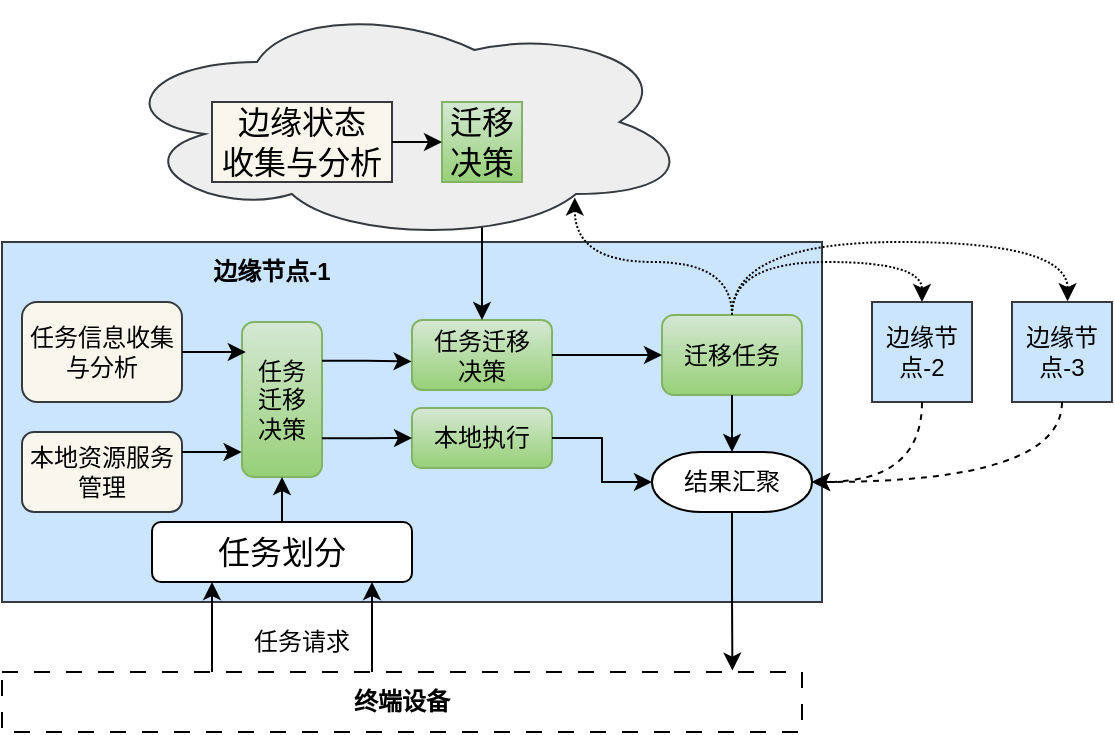 <mxfile version="22.1.12" type="github" pages="3">
  <diagram name="云边智能协同的计算迁移" id="5E1vlUVCbX9FXrK7n7TM">
    <mxGraphModel dx="1320" dy="755" grid="1" gridSize="10" guides="1" tooltips="1" connect="1" arrows="1" fold="1" page="1" pageScale="1" pageWidth="827" pageHeight="1169" math="0" shadow="0">
      <root>
        <mxCell id="0" />
        <mxCell id="1" parent="0" />
        <mxCell id="9AMX45v3y1Crpqe9LBBQ-32" value="" style="group;fillColor=#f9f7ed;strokeColor=#36393d;" vertex="1" connectable="0" parent="1">
          <mxGeometry x="175" y="370" width="410" height="180" as="geometry" />
        </mxCell>
        <mxCell id="9AMX45v3y1Crpqe9LBBQ-8" value="" style="rounded=0;whiteSpace=wrap;html=1;fillColor=#cce5ff;strokeColor=#36393d;container=0;" vertex="1" parent="9AMX45v3y1Crpqe9LBBQ-32">
          <mxGeometry width="410" height="180" as="geometry" />
        </mxCell>
        <mxCell id="9AMX45v3y1Crpqe9LBBQ-9" value="&lt;b&gt;边缘节点-1&lt;/b&gt;" style="text;html=1;strokeColor=none;fillColor=none;align=center;verticalAlign=middle;whiteSpace=wrap;rounded=0;container=0;" vertex="1" parent="9AMX45v3y1Crpqe9LBBQ-32">
          <mxGeometry x="90" width="90" height="30" as="geometry" />
        </mxCell>
        <mxCell id="9AMX45v3y1Crpqe9LBBQ-15" value="本地资源服务管理" style="rounded=1;whiteSpace=wrap;html=1;fillColor=#f9f7ed;strokeColor=#36393d;" vertex="1" parent="9AMX45v3y1Crpqe9LBBQ-32">
          <mxGeometry x="10" y="95" width="80" height="40" as="geometry" />
        </mxCell>
        <mxCell id="9AMX45v3y1Crpqe9LBBQ-16" value="任务信息收集与分析" style="rounded=1;whiteSpace=wrap;html=1;fillColor=#f9f7ed;strokeColor=#36393d;" vertex="1" parent="9AMX45v3y1Crpqe9LBBQ-32">
          <mxGeometry x="10" y="30" width="80" height="50" as="geometry" />
        </mxCell>
        <mxCell id="9AMX45v3y1Crpqe9LBBQ-17" value="任务&lt;br&gt;迁移&lt;br&gt;决策" style="rounded=1;whiteSpace=wrap;html=1;fillColor=#d5e8d4;gradientColor=#97d077;strokeColor=#82b366;" vertex="1" parent="9AMX45v3y1Crpqe9LBBQ-32">
          <mxGeometry x="120" y="40" width="40" height="77.5" as="geometry" />
        </mxCell>
        <mxCell id="9AMX45v3y1Crpqe9LBBQ-18" value="任务迁移&lt;br&gt;决策" style="rounded=1;whiteSpace=wrap;html=1;fillColor=#d5e8d4;gradientColor=#97d077;strokeColor=#82b366;" vertex="1" parent="9AMX45v3y1Crpqe9LBBQ-32">
          <mxGeometry x="205" y="39" width="70" height="35" as="geometry" />
        </mxCell>
        <mxCell id="9AMX45v3y1Crpqe9LBBQ-19" value="本地执行" style="rounded=1;whiteSpace=wrap;html=1;fillColor=#d5e8d4;gradientColor=#97d077;strokeColor=#82b366;" vertex="1" parent="9AMX45v3y1Crpqe9LBBQ-32">
          <mxGeometry x="205" y="83" width="70" height="30" as="geometry" />
        </mxCell>
        <mxCell id="9AMX45v3y1Crpqe9LBBQ-20" value="迁移任务" style="rounded=1;whiteSpace=wrap;html=1;fillColor=#d5e8d4;strokeColor=#82b366;gradientColor=#97d077;" vertex="1" parent="9AMX45v3y1Crpqe9LBBQ-32">
          <mxGeometry x="330" y="36.5" width="70" height="40" as="geometry" />
        </mxCell>
        <mxCell id="9AMX45v3y1Crpqe9LBBQ-21" value="结果汇聚" style="strokeWidth=1;html=1;shape=mxgraph.flowchart.terminator;whiteSpace=wrap;" vertex="1" parent="9AMX45v3y1Crpqe9LBBQ-32">
          <mxGeometry x="325" y="105" width="80" height="30" as="geometry" />
        </mxCell>
        <mxCell id="9AMX45v3y1Crpqe9LBBQ-49" style="edgeStyle=orthogonalEdgeStyle;rounded=0;orthogonalLoop=1;jettySize=auto;html=1;exitX=0.5;exitY=0;exitDx=0;exitDy=0;entryX=0.5;entryY=1;entryDx=0;entryDy=0;" edge="1" parent="9AMX45v3y1Crpqe9LBBQ-32" source="9AMX45v3y1Crpqe9LBBQ-22" target="9AMX45v3y1Crpqe9LBBQ-17">
          <mxGeometry relative="1" as="geometry" />
        </mxCell>
        <mxCell id="9AMX45v3y1Crpqe9LBBQ-22" value="&lt;font style=&quot;font-size: 16px;&quot;&gt;任务划分&lt;/font&gt;" style="rounded=1;whiteSpace=wrap;html=1;container=0;" vertex="1" parent="9AMX45v3y1Crpqe9LBBQ-32">
          <mxGeometry x="75" y="140" width="130" height="30" as="geometry" />
        </mxCell>
        <mxCell id="9AMX45v3y1Crpqe9LBBQ-28" style="edgeStyle=orthogonalEdgeStyle;rounded=0;orthogonalLoop=1;jettySize=auto;html=1;exitX=1;exitY=0.75;exitDx=0;exitDy=0;" edge="1" parent="9AMX45v3y1Crpqe9LBBQ-32" source="9AMX45v3y1Crpqe9LBBQ-17" target="9AMX45v3y1Crpqe9LBBQ-19">
          <mxGeometry relative="1" as="geometry" />
        </mxCell>
        <mxCell id="9AMX45v3y1Crpqe9LBBQ-24" style="edgeStyle=orthogonalEdgeStyle;rounded=0;orthogonalLoop=1;jettySize=auto;html=1;exitX=1;exitY=0.5;exitDx=0;exitDy=0;entryX=0.048;entryY=0.184;entryDx=0;entryDy=0;entryPerimeter=0;" edge="1" parent="9AMX45v3y1Crpqe9LBBQ-32" source="9AMX45v3y1Crpqe9LBBQ-16" target="9AMX45v3y1Crpqe9LBBQ-17">
          <mxGeometry relative="1" as="geometry" />
        </mxCell>
        <mxCell id="9AMX45v3y1Crpqe9LBBQ-29" style="edgeStyle=orthogonalEdgeStyle;rounded=0;orthogonalLoop=1;jettySize=auto;html=1;exitX=1;exitY=0.5;exitDx=0;exitDy=0;entryX=0;entryY=0.5;entryDx=0;entryDy=0;" edge="1" parent="9AMX45v3y1Crpqe9LBBQ-32" source="9AMX45v3y1Crpqe9LBBQ-18" target="9AMX45v3y1Crpqe9LBBQ-20">
          <mxGeometry relative="1" as="geometry" />
        </mxCell>
        <mxCell id="9AMX45v3y1Crpqe9LBBQ-25" style="edgeStyle=orthogonalEdgeStyle;rounded=0;orthogonalLoop=1;jettySize=auto;html=1;exitX=1;exitY=0.25;exitDx=0;exitDy=0;entryX=-0.006;entryY=0.827;entryDx=0;entryDy=0;entryPerimeter=0;" edge="1" parent="9AMX45v3y1Crpqe9LBBQ-32" source="9AMX45v3y1Crpqe9LBBQ-15" target="9AMX45v3y1Crpqe9LBBQ-17">
          <mxGeometry relative="1" as="geometry" />
        </mxCell>
        <mxCell id="9AMX45v3y1Crpqe9LBBQ-26" style="edgeStyle=orthogonalEdgeStyle;rounded=0;orthogonalLoop=1;jettySize=auto;html=1;exitX=1;exitY=0.25;exitDx=0;exitDy=0;entryX=-0.003;entryY=0.592;entryDx=0;entryDy=0;entryPerimeter=0;" edge="1" parent="9AMX45v3y1Crpqe9LBBQ-32" source="9AMX45v3y1Crpqe9LBBQ-17" target="9AMX45v3y1Crpqe9LBBQ-18">
          <mxGeometry relative="1" as="geometry" />
        </mxCell>
        <mxCell id="9AMX45v3y1Crpqe9LBBQ-30" style="edgeStyle=orthogonalEdgeStyle;rounded=0;orthogonalLoop=1;jettySize=auto;html=1;exitX=1;exitY=0.5;exitDx=0;exitDy=0;" edge="1" parent="9AMX45v3y1Crpqe9LBBQ-32" source="9AMX45v3y1Crpqe9LBBQ-19" target="9AMX45v3y1Crpqe9LBBQ-21">
          <mxGeometry relative="1" as="geometry" />
        </mxCell>
        <mxCell id="9AMX45v3y1Crpqe9LBBQ-31" style="edgeStyle=orthogonalEdgeStyle;rounded=0;orthogonalLoop=1;jettySize=auto;html=1;exitX=0.5;exitY=1;exitDx=0;exitDy=0;entryX=0.5;entryY=0;entryDx=0;entryDy=0;entryPerimeter=0;" edge="1" parent="9AMX45v3y1Crpqe9LBBQ-32" source="9AMX45v3y1Crpqe9LBBQ-20" target="9AMX45v3y1Crpqe9LBBQ-21">
          <mxGeometry relative="1" as="geometry" />
        </mxCell>
        <mxCell id="9AMX45v3y1Crpqe9LBBQ-47" value="" style="edgeStyle=orthogonalEdgeStyle;rounded=0;orthogonalLoop=1;jettySize=auto;html=1;" edge="1" parent="1" source="9AMX45v3y1Crpqe9LBBQ-3" target="9AMX45v3y1Crpqe9LBBQ-18">
          <mxGeometry relative="1" as="geometry" />
        </mxCell>
        <mxCell id="9AMX45v3y1Crpqe9LBBQ-4" value="&lt;b&gt;终端设备&lt;/b&gt;" style="rounded=0;whiteSpace=wrap;html=1;dashed=1;dashPattern=8 8;" vertex="1" parent="1">
          <mxGeometry x="175" y="585" width="400" height="30" as="geometry" />
        </mxCell>
        <mxCell id="9AMX45v3y1Crpqe9LBBQ-12" value="边缘节点-3" style="whiteSpace=wrap;html=1;aspect=fixed;fillColor=#cce5ff;strokeColor=#36393d;" vertex="1" parent="1">
          <mxGeometry x="680" y="400" width="50" height="50" as="geometry" />
        </mxCell>
        <mxCell id="9AMX45v3y1Crpqe9LBBQ-13" value="边缘节点-2" style="whiteSpace=wrap;html=1;aspect=fixed;fillColor=#cce5ff;strokeColor=#36393d;" vertex="1" parent="1">
          <mxGeometry x="610" y="400" width="50" height="50" as="geometry" />
        </mxCell>
        <mxCell id="9AMX45v3y1Crpqe9LBBQ-5" value="" style="endArrow=classic;html=1;rounded=0;" edge="1" parent="1">
          <mxGeometry width="50" height="50" relative="1" as="geometry">
            <mxPoint x="280" y="585" as="sourcePoint" />
            <mxPoint x="280" y="540" as="targetPoint" />
          </mxGeometry>
        </mxCell>
        <mxCell id="9AMX45v3y1Crpqe9LBBQ-6" value="" style="endArrow=classic;html=1;rounded=0;" edge="1" parent="1">
          <mxGeometry width="50" height="50" relative="1" as="geometry">
            <mxPoint x="360" y="585" as="sourcePoint" />
            <mxPoint x="360" y="540" as="targetPoint" />
          </mxGeometry>
        </mxCell>
        <mxCell id="9AMX45v3y1Crpqe9LBBQ-33" style="edgeStyle=orthogonalEdgeStyle;rounded=0;orthogonalLoop=1;jettySize=auto;html=1;exitX=0.5;exitY=1;exitDx=0;exitDy=0;exitPerimeter=0;entryX=0.913;entryY=-0.023;entryDx=0;entryDy=0;entryPerimeter=0;" edge="1" parent="1" source="9AMX45v3y1Crpqe9LBBQ-21" target="9AMX45v3y1Crpqe9LBBQ-4">
          <mxGeometry relative="1" as="geometry" />
        </mxCell>
        <mxCell id="9AMX45v3y1Crpqe9LBBQ-41" style="edgeStyle=orthogonalEdgeStyle;rounded=0;orthogonalLoop=1;jettySize=auto;html=1;exitX=0.5;exitY=0;exitDx=0;exitDy=0;entryX=0.5;entryY=0;entryDx=0;entryDy=0;curved=1;dashed=1;dashPattern=1 1;" edge="1" parent="1" source="9AMX45v3y1Crpqe9LBBQ-20" target="9AMX45v3y1Crpqe9LBBQ-13">
          <mxGeometry relative="1" as="geometry" />
        </mxCell>
        <mxCell id="9AMX45v3y1Crpqe9LBBQ-42" style="edgeStyle=orthogonalEdgeStyle;rounded=0;orthogonalLoop=1;jettySize=auto;html=1;exitX=0.5;exitY=0;exitDx=0;exitDy=0;entryX=0.556;entryY=-0.008;entryDx=0;entryDy=0;entryPerimeter=0;curved=1;dashed=1;dashPattern=1 1;" edge="1" parent="1" source="9AMX45v3y1Crpqe9LBBQ-20" target="9AMX45v3y1Crpqe9LBBQ-12">
          <mxGeometry relative="1" as="geometry">
            <Array as="points">
              <mxPoint x="540" y="370" />
              <mxPoint x="708" y="370" />
            </Array>
          </mxGeometry>
        </mxCell>
        <mxCell id="9AMX45v3y1Crpqe9LBBQ-43" style="edgeStyle=orthogonalEdgeStyle;rounded=0;orthogonalLoop=1;jettySize=auto;html=1;exitX=0.5;exitY=1;exitDx=0;exitDy=0;entryX=1;entryY=0.5;entryDx=0;entryDy=0;entryPerimeter=0;curved=1;dashed=1;" edge="1" parent="1" source="9AMX45v3y1Crpqe9LBBQ-13" target="9AMX45v3y1Crpqe9LBBQ-21">
          <mxGeometry relative="1" as="geometry" />
        </mxCell>
        <mxCell id="9AMX45v3y1Crpqe9LBBQ-44" style="edgeStyle=orthogonalEdgeStyle;rounded=0;orthogonalLoop=1;jettySize=auto;html=1;exitX=0.5;exitY=1;exitDx=0;exitDy=0;entryX=1;entryY=0.5;entryDx=0;entryDy=0;entryPerimeter=0;curved=1;dashed=1;" edge="1" parent="1" source="9AMX45v3y1Crpqe9LBBQ-12" target="9AMX45v3y1Crpqe9LBBQ-21">
          <mxGeometry relative="1" as="geometry" />
        </mxCell>
        <mxCell id="9AMX45v3y1Crpqe9LBBQ-45" style="edgeStyle=orthogonalEdgeStyle;rounded=0;orthogonalLoop=1;jettySize=auto;html=1;exitX=0.5;exitY=0;exitDx=0;exitDy=0;dashed=1;dashPattern=1 1;curved=1;entryX=0.798;entryY=0.815;entryDx=0;entryDy=0;entryPerimeter=0;" edge="1" parent="1" source="9AMX45v3y1Crpqe9LBBQ-20" target="9AMX45v3y1Crpqe9LBBQ-1">
          <mxGeometry relative="1" as="geometry">
            <mxPoint x="430" y="310" as="targetPoint" />
            <Array as="points">
              <mxPoint x="540" y="380" />
              <mxPoint x="461" y="380" />
            </Array>
          </mxGeometry>
        </mxCell>
        <mxCell id="9AMX45v3y1Crpqe9LBBQ-48" value="" style="group" vertex="1" connectable="0" parent="1">
          <mxGeometry x="230" y="250" width="290" height="120" as="geometry" />
        </mxCell>
        <mxCell id="9AMX45v3y1Crpqe9LBBQ-1" value="" style="ellipse;shape=cloud;whiteSpace=wrap;html=1;fillColor=#eeeeee;strokeColor=#36393d;" vertex="1" parent="9AMX45v3y1Crpqe9LBBQ-48">
          <mxGeometry width="290" height="120" as="geometry" />
        </mxCell>
        <mxCell id="9AMX45v3y1Crpqe9LBBQ-2" value="&lt;font style=&quot;font-size: 16px;&quot;&gt;边缘状态&lt;br&gt;收集与分析&lt;/font&gt;" style="rounded=0;whiteSpace=wrap;html=1;fillColor=#f9f7ed;strokeColor=#36393d;" vertex="1" parent="9AMX45v3y1Crpqe9LBBQ-48">
          <mxGeometry x="50" y="50" width="90" height="40" as="geometry" />
        </mxCell>
        <mxCell id="9AMX45v3y1Crpqe9LBBQ-3" value="&lt;span style=&quot;font-size: 16px;&quot;&gt;迁移决策&lt;/span&gt;" style="rounded=0;whiteSpace=wrap;html=1;fillColor=#d5e8d4;strokeColor=#82b366;gradientColor=#97d077;" vertex="1" parent="9AMX45v3y1Crpqe9LBBQ-48">
          <mxGeometry x="165" y="50" width="40" height="40" as="geometry" />
        </mxCell>
        <mxCell id="9AMX45v3y1Crpqe9LBBQ-46" style="edgeStyle=orthogonalEdgeStyle;rounded=0;orthogonalLoop=1;jettySize=auto;html=1;entryX=0;entryY=0.5;entryDx=0;entryDy=0;" edge="1" parent="9AMX45v3y1Crpqe9LBBQ-48" source="9AMX45v3y1Crpqe9LBBQ-2" target="9AMX45v3y1Crpqe9LBBQ-3">
          <mxGeometry relative="1" as="geometry" />
        </mxCell>
        <mxCell id="9AMX45v3y1Crpqe9LBBQ-50" value="任务请求" style="text;html=1;strokeColor=none;fillColor=none;align=center;verticalAlign=middle;whiteSpace=wrap;rounded=0;" vertex="1" parent="1">
          <mxGeometry x="295" y="555" width="60" height="30" as="geometry" />
        </mxCell>
      </root>
    </mxGraphModel>
  </diagram>
  <diagram id="RQfMsWkd1JwrRkZFG6u0" name="数据采集与处理架构实现">
    <mxGraphModel dx="1914" dy="1095" grid="1" gridSize="10" guides="1" tooltips="1" connect="1" arrows="1" fold="1" page="1" pageScale="1" pageWidth="827" pageHeight="1169" math="0" shadow="0">
      <root>
        <mxCell id="0" />
        <mxCell id="1" parent="0" />
        <mxCell id="ZUNH4qS0iBrWABuMHaUi-1" value="" style="rounded=0;whiteSpace=wrap;html=1;fillColor=#cce5ff;strokeColor=#36393d;dashed=1;dashPattern=12 12;" vertex="1" parent="1">
          <mxGeometry x="129" y="580" width="370" height="110" as="geometry" />
        </mxCell>
        <mxCell id="ZUNH4qS0iBrWABuMHaUi-2" value="" style="group;dashed=1;dashPattern=12 12;strokeColor=default;" vertex="1" connectable="0" parent="1">
          <mxGeometry x="130" y="880" width="370" height="50" as="geometry" />
        </mxCell>
        <mxCell id="ZUNH4qS0iBrWABuMHaUi-3" value="" style="rounded=0;whiteSpace=wrap;html=1;fillColor=#eeeeee;strokeColor=none;" vertex="1" parent="ZUNH4qS0iBrWABuMHaUi-2">
          <mxGeometry width="370" height="50" as="geometry" />
        </mxCell>
        <mxCell id="ZUNH4qS0iBrWABuMHaUi-4" value="外部数据库" style="rounded=0;whiteSpace=wrap;html=1;" vertex="1" parent="ZUNH4qS0iBrWABuMHaUi-2">
          <mxGeometry x="8.81" y="10" width="79.286" height="30" as="geometry" />
        </mxCell>
        <mxCell id="ZUNH4qS0iBrWABuMHaUi-5" value="API" style="rounded=0;whiteSpace=wrap;html=1;" vertex="1" parent="ZUNH4qS0iBrWABuMHaUi-2">
          <mxGeometry x="105.714" y="10" width="79.286" height="30" as="geometry" />
        </mxCell>
        <mxCell id="ZUNH4qS0iBrWABuMHaUi-6" value="视觉终端" style="rounded=0;whiteSpace=wrap;html=1;" vertex="1" parent="ZUNH4qS0iBrWABuMHaUi-2">
          <mxGeometry x="199.095" y="10" width="79.286" height="30" as="geometry" />
        </mxCell>
        <mxCell id="ZUNH4qS0iBrWABuMHaUi-7" value="物联网采集" style="rounded=0;whiteSpace=wrap;html=1;" vertex="1" parent="ZUNH4qS0iBrWABuMHaUi-2">
          <mxGeometry x="288.071" y="10" width="79.286" height="30" as="geometry" />
        </mxCell>
        <mxCell id="ZUNH4qS0iBrWABuMHaUi-8" value="" style="group" vertex="1" connectable="0" parent="1">
          <mxGeometry x="420" y="750" width="80" height="110" as="geometry" />
        </mxCell>
        <mxCell id="ZUNH4qS0iBrWABuMHaUi-9" value="" style="rounded=0;whiteSpace=wrap;html=1;dashed=1;fillColor=none;" vertex="1" parent="ZUNH4qS0iBrWABuMHaUi-8">
          <mxGeometry width="80" height="110" as="geometry" />
        </mxCell>
        <mxCell id="ZUNH4qS0iBrWABuMHaUi-10" value="边缘节点4" style="rounded=0;whiteSpace=wrap;html=1;fillColor=#cce5ff;strokeColor=#36393d;" vertex="1" parent="ZUNH4qS0iBrWABuMHaUi-8">
          <mxGeometry x="2.909" y="76.154" width="72.727" height="25.385" as="geometry" />
        </mxCell>
        <mxCell id="ZUNH4qS0iBrWABuMHaUi-11" value="边缘节点2" style="rounded=0;whiteSpace=wrap;html=1;fillColor=#cce5ff;strokeColor=#36393d;" vertex="1" parent="ZUNH4qS0iBrWABuMHaUi-8">
          <mxGeometry x="2.909" y="8.462" width="72.727" height="25.385" as="geometry" />
        </mxCell>
        <mxCell id="ZUNH4qS0iBrWABuMHaUi-12" value="边缘节点3" style="rounded=0;whiteSpace=wrap;html=1;fillColor=#cce5ff;strokeColor=#36393d;" vertex="1" parent="ZUNH4qS0iBrWABuMHaUi-8">
          <mxGeometry x="2.909" y="42.308" width="72.727" height="25.385" as="geometry" />
        </mxCell>
        <mxCell id="ZUNH4qS0iBrWABuMHaUi-13" value="" style="group;fillColor=#ffff88;strokeColor=#36393d;" vertex="1" connectable="0" parent="1">
          <mxGeometry x="140" y="600" width="150.01" height="80" as="geometry" />
        </mxCell>
        <mxCell id="ZUNH4qS0iBrWABuMHaUi-14" value="" style="rounded=0;whiteSpace=wrap;html=1;fillColor=#ffff88;strokeColor=#36393d;" vertex="1" parent="ZUNH4qS0iBrWABuMHaUi-13">
          <mxGeometry x="-9.37" y="-10" width="159.38" height="90" as="geometry" />
        </mxCell>
        <mxCell id="ZUNH4qS0iBrWABuMHaUi-15" value="数据融合" style="rounded=0;whiteSpace=wrap;html=1;fillColor=#f9f7ed;strokeColor=#36393d;" vertex="1" parent="ZUNH4qS0iBrWABuMHaUi-13">
          <mxGeometry x="75" width="65.625" height="20" as="geometry" />
        </mxCell>
        <mxCell id="ZUNH4qS0iBrWABuMHaUi-16" value="数据挖掘" style="rounded=0;whiteSpace=wrap;html=1;fillColor=#f9f7ed;strokeColor=#36393d;" vertex="1" parent="ZUNH4qS0iBrWABuMHaUi-13">
          <mxGeometry x="75" y="26" width="65.625" height="20" as="geometry" />
        </mxCell>
        <mxCell id="ZUNH4qS0iBrWABuMHaUi-17" value="流式计算" style="rounded=0;whiteSpace=wrap;html=1;fillColor=#f9f7ed;strokeColor=#36393d;" vertex="1" parent="ZUNH4qS0iBrWABuMHaUi-13">
          <mxGeometry y="26" width="65.625" height="20" as="geometry" />
        </mxCell>
        <mxCell id="ZUNH4qS0iBrWABuMHaUi-18" value="数据融合" style="rounded=0;whiteSpace=wrap;html=1;fillColor=#f9f7ed;strokeColor=#36393d;" vertex="1" parent="ZUNH4qS0iBrWABuMHaUi-13">
          <mxGeometry width="65.625" height="20" as="geometry" />
        </mxCell>
        <mxCell id="ZUNH4qS0iBrWABuMHaUi-19" value="任务调度" style="rounded=0;whiteSpace=wrap;html=1;fillColor=#f9f7ed;strokeColor=#36393d;" vertex="1" parent="ZUNH4qS0iBrWABuMHaUi-13">
          <mxGeometry y="51" width="65.625" height="20" as="geometry" />
        </mxCell>
        <mxCell id="ZUNH4qS0iBrWABuMHaUi-20" value="..." style="rounded=0;whiteSpace=wrap;html=1;fillColor=#f9f7ed;strokeColor=#36393d;" vertex="1" parent="ZUNH4qS0iBrWABuMHaUi-13">
          <mxGeometry x="75" y="51" width="65.625" height="20" as="geometry" />
        </mxCell>
        <mxCell id="ZUNH4qS0iBrWABuMHaUi-21" value="&lt;font style=&quot;font-size: 10px;&quot;&gt;&lt;br&gt;高质量&lt;br&gt;数据&lt;/font&gt;" style="strokeWidth=1;html=1;shape=mxgraph.flowchart.database;whiteSpace=wrap;fillColor=#f9f7ed;strokeColor=#36393d;" vertex="1" parent="1">
          <mxGeometry x="316" y="610.5" width="50" height="50" as="geometry" />
        </mxCell>
        <mxCell id="ZUNH4qS0iBrWABuMHaUi-22" value="" style="group" vertex="1" connectable="0" parent="1">
          <mxGeometry x="410" y="591" width="74" height="89" as="geometry" />
        </mxCell>
        <mxCell id="ZUNH4qS0iBrWABuMHaUi-23" value="数据即服务" style="rounded=0;whiteSpace=wrap;html=1;fillColor=#f9f7ed;strokeColor=#36393d;" vertex="1" parent="ZUNH4qS0iBrWABuMHaUi-22">
          <mxGeometry width="74" height="25" as="geometry" />
        </mxCell>
        <mxCell id="ZUNH4qS0iBrWABuMHaUi-24" value="云端应用" style="rounded=0;whiteSpace=wrap;html=1;fillColor=#f9f7ed;strokeColor=#36393d;" vertex="1" parent="ZUNH4qS0iBrWABuMHaUi-22">
          <mxGeometry y="32" width="74" height="25" as="geometry" />
        </mxCell>
        <mxCell id="ZUNH4qS0iBrWABuMHaUi-25" value="数据仓库" style="rounded=0;whiteSpace=wrap;html=1;fillColor=#eeeeee;strokeColor=#36393d;" vertex="1" parent="ZUNH4qS0iBrWABuMHaUi-22">
          <mxGeometry y="64" width="74" height="25" as="geometry" />
        </mxCell>
        <mxCell id="ZUNH4qS0iBrWABuMHaUi-26" style="edgeStyle=orthogonalEdgeStyle;rounded=0;orthogonalLoop=1;jettySize=auto;html=1;exitX=0;exitY=0.5;exitDx=0;exitDy=0;exitPerimeter=0;entryX=0.985;entryY=0.509;entryDx=0;entryDy=0;entryPerimeter=0;startArrow=classic;startFill=1;" edge="1" parent="1" source="ZUNH4qS0iBrWABuMHaUi-21" target="ZUNH4qS0iBrWABuMHaUi-14">
          <mxGeometry relative="1" as="geometry" />
        </mxCell>
        <mxCell id="ZUNH4qS0iBrWABuMHaUi-27" value="" style="rounded=0;whiteSpace=wrap;html=1;fillColor=#cce5ff;strokeColor=#36393d;gradientColor=none;dashed=1;" vertex="1" parent="1">
          <mxGeometry x="130" y="735" width="260" height="135" as="geometry" />
        </mxCell>
        <mxCell id="ZUNH4qS0iBrWABuMHaUi-28" value="&lt;b&gt;云节点&lt;/b&gt;" style="text;html=1;strokeColor=none;fillColor=none;align=center;verticalAlign=middle;whiteSpace=wrap;rounded=0;" vertex="1" parent="1">
          <mxGeometry x="322.88" y="580" width="44.75" height="20" as="geometry" />
        </mxCell>
        <mxCell id="ZUNH4qS0iBrWABuMHaUi-29" style="edgeStyle=orthogonalEdgeStyle;rounded=0;orthogonalLoop=1;jettySize=auto;html=1;entryX=0.5;entryY=0;entryDx=0;entryDy=0;exitX=0.96;exitY=0.7;exitDx=0;exitDy=0;exitPerimeter=0;curved=1;dashed=1;" edge="1" parent="1" source="ZUNH4qS0iBrWABuMHaUi-31" target="ZUNH4qS0iBrWABuMHaUi-9">
          <mxGeometry relative="1" as="geometry">
            <Array as="points">
              <mxPoint x="460" y="704" />
            </Array>
          </mxGeometry>
        </mxCell>
        <mxCell id="ZUNH4qS0iBrWABuMHaUi-30" style="edgeStyle=orthogonalEdgeStyle;rounded=0;orthogonalLoop=1;jettySize=auto;html=1;exitX=0.8;exitY=0.8;exitDx=0;exitDy=0;exitPerimeter=0;entryX=0;entryY=0.5;entryDx=0;entryDy=0;curved=1;dashed=1;" edge="1" parent="1" source="ZUNH4qS0iBrWABuMHaUi-31" target="ZUNH4qS0iBrWABuMHaUi-12">
          <mxGeometry relative="1" as="geometry">
            <Array as="points">
              <mxPoint x="401" y="805" />
            </Array>
          </mxGeometry>
        </mxCell>
        <mxCell id="ZUNH4qS0iBrWABuMHaUi-31" value="专线/VPN" style="ellipse;shape=cloud;whiteSpace=wrap;html=1;" vertex="1" parent="1">
          <mxGeometry x="241" y="690" width="200" height="20" as="geometry" />
        </mxCell>
        <mxCell id="ZUNH4qS0iBrWABuMHaUi-32" style="edgeStyle=orthogonalEdgeStyle;rounded=0;orthogonalLoop=1;jettySize=auto;html=1;entryX=0.5;entryY=1;entryDx=0;entryDy=0;entryPerimeter=0;startArrow=classic;startFill=1;" edge="1" parent="1" source="ZUNH4qS0iBrWABuMHaUi-31" target="ZUNH4qS0iBrWABuMHaUi-21">
          <mxGeometry relative="1" as="geometry" />
        </mxCell>
        <mxCell id="ZUNH4qS0iBrWABuMHaUi-33" style="edgeStyle=orthogonalEdgeStyle;rounded=0;orthogonalLoop=1;jettySize=auto;html=1;exitX=0.8;exitY=0.8;exitDx=0;exitDy=0;exitPerimeter=0;curved=1;entryX=0.001;entryY=0.813;entryDx=0;entryDy=0;entryPerimeter=0;dashed=1;" edge="1" parent="1" source="ZUNH4qS0iBrWABuMHaUi-31" target="ZUNH4qS0iBrWABuMHaUi-9">
          <mxGeometry relative="1" as="geometry">
            <mxPoint x="392" y="708.08" as="sourcePoint" />
            <mxPoint x="435.25" y="834.234" as="targetPoint" />
          </mxGeometry>
        </mxCell>
        <mxCell id="ZUNH4qS0iBrWABuMHaUi-34" style="edgeStyle=orthogonalEdgeStyle;rounded=0;orthogonalLoop=1;jettySize=auto;html=1;exitX=0;exitY=0.5;exitDx=0;exitDy=0;exitPerimeter=0;entryX=1;entryY=0.5;entryDx=0;entryDy=0;dashed=1;" edge="1" parent="1" source="ZUNH4qS0iBrWABuMHaUi-35" target="ZUNH4qS0iBrWABuMHaUi-41">
          <mxGeometry relative="1" as="geometry" />
        </mxCell>
        <mxCell id="ZUNH4qS0iBrWABuMHaUi-35" value="&lt;font style=&quot;font-size: 10px;&quot;&gt;高质量数据&lt;/font&gt;" style="strokeWidth=1;html=1;shape=mxgraph.flowchart.database;whiteSpace=wrap;fillColor=#f9f7ed;strokeColor=#36393d;" vertex="1" parent="1">
          <mxGeometry x="319" y="741.5" width="54.5" height="40" as="geometry" />
        </mxCell>
        <mxCell id="ZUNH4qS0iBrWABuMHaUi-36" style="edgeStyle=orthogonalEdgeStyle;rounded=0;orthogonalLoop=1;jettySize=auto;html=1;exitX=0;exitY=0.5;exitDx=0;exitDy=0;exitPerimeter=0;entryX=1;entryY=1;entryDx=0;entryDy=0;" edge="1" parent="1" source="ZUNH4qS0iBrWABuMHaUi-37" target="ZUNH4qS0iBrWABuMHaUi-50">
          <mxGeometry relative="1" as="geometry" />
        </mxCell>
        <mxCell id="ZUNH4qS0iBrWABuMHaUi-37" value="&lt;font style=&quot;font-size: 10px;&quot;&gt;原始数据&lt;/font&gt;" style="strokeWidth=1;html=1;shape=mxgraph.flowchart.database;whiteSpace=wrap;fillColor=#f9f7ed;strokeColor=#36393d;" vertex="1" parent="1">
          <mxGeometry x="318" y="785.5" width="54.5" height="39" as="geometry" />
        </mxCell>
        <mxCell id="ZUNH4qS0iBrWABuMHaUi-38" value="数据采集" style="rounded=1;whiteSpace=wrap;html=1;" vertex="1" parent="1">
          <mxGeometry x="316" y="840" width="54" height="21" as="geometry" />
        </mxCell>
        <mxCell id="ZUNH4qS0iBrWABuMHaUi-39" style="edgeStyle=orthogonalEdgeStyle;rounded=0;orthogonalLoop=1;jettySize=auto;html=1;exitX=0.5;exitY=0;exitDx=0;exitDy=0;entryX=0.5;entryY=1;entryDx=0;entryDy=0;entryPerimeter=0;" edge="1" parent="1" source="ZUNH4qS0iBrWABuMHaUi-38" target="ZUNH4qS0iBrWABuMHaUi-37">
          <mxGeometry relative="1" as="geometry" />
        </mxCell>
        <mxCell id="ZUNH4qS0iBrWABuMHaUi-40" value="" style="group" vertex="1" connectable="0" parent="1">
          <mxGeometry x="160" y="740" width="140" height="130" as="geometry" />
        </mxCell>
        <mxCell id="ZUNH4qS0iBrWABuMHaUi-41" value="" style="rounded=0;whiteSpace=wrap;html=1;fillColor=#ffff88;strokeColor=#36393d;container=0;" vertex="1" parent="ZUNH4qS0iBrWABuMHaUi-40">
          <mxGeometry width="139.073" height="43.919" as="geometry" />
        </mxCell>
        <mxCell id="ZUNH4qS0iBrWABuMHaUi-42" value="流式计算" style="rounded=0;whiteSpace=wrap;html=1;fillColor=#f9f7ed;strokeColor=#36393d;container=0;" vertex="1" parent="ZUNH4qS0iBrWABuMHaUi-40">
          <mxGeometry x="74.515" y="2.635" width="60.844" height="17.568" as="geometry" />
        </mxCell>
        <mxCell id="ZUNH4qS0iBrWABuMHaUi-43" value="数据融合" style="rounded=0;whiteSpace=wrap;html=1;fillColor=#f9f7ed;strokeColor=#36393d;container=0;" vertex="1" parent="ZUNH4qS0iBrWABuMHaUi-40">
          <mxGeometry x="4.979" y="2.635" width="60.844" height="17.568" as="geometry" />
        </mxCell>
        <mxCell id="ZUNH4qS0iBrWABuMHaUi-44" value="任务调度" style="rounded=0;whiteSpace=wrap;html=1;fillColor=#f9f7ed;strokeColor=#36393d;container=0;" vertex="1" parent="ZUNH4qS0iBrWABuMHaUi-40">
          <mxGeometry x="4.979" y="22.838" width="60.844" height="17.568" as="geometry" />
        </mxCell>
        <mxCell id="ZUNH4qS0iBrWABuMHaUi-45" value="..." style="rounded=0;whiteSpace=wrap;html=1;fillColor=#f9f7ed;strokeColor=#36393d;container=0;" vertex="1" parent="ZUNH4qS0iBrWABuMHaUi-40">
          <mxGeometry x="74.515" y="22.838" width="60.844" height="17.568" as="geometry" />
        </mxCell>
        <mxCell id="ZUNH4qS0iBrWABuMHaUi-46" value="" style="rounded=0;whiteSpace=wrap;html=1;fillColor=#ffff88;strokeColor=#36393d;container=0;" vertex="1" parent="ZUNH4qS0iBrWABuMHaUi-40">
          <mxGeometry x="72.78" y="46.55" width="67.22" height="79.05" as="geometry" />
        </mxCell>
        <mxCell id="ZUNH4qS0iBrWABuMHaUi-47" value="数据清洗" style="rounded=0;whiteSpace=wrap;html=1;fillColor=#f9f7ed;strokeColor=#36393d;container=0;" vertex="1" parent="ZUNH4qS0iBrWABuMHaUi-40">
          <mxGeometry x="76.833" y="63.243" width="60.844" height="17.568" as="geometry" />
        </mxCell>
        <mxCell id="ZUNH4qS0iBrWABuMHaUi-48" value="数据抽取" style="rounded=0;whiteSpace=wrap;html=1;fillColor=#f9f7ed;strokeColor=#36393d;container=0;" vertex="1" parent="ZUNH4qS0iBrWABuMHaUi-40">
          <mxGeometry x="76.833" y="83.446" width="60.844" height="17.568" as="geometry" />
        </mxCell>
        <mxCell id="ZUNH4qS0iBrWABuMHaUi-49" value="数值计算" style="rounded=0;whiteSpace=wrap;html=1;fillColor=#f9f7ed;strokeColor=#36393d;container=0;" vertex="1" parent="ZUNH4qS0iBrWABuMHaUi-40">
          <mxGeometry x="76.833" y="103.649" width="60.844" height="17.568" as="geometry" />
        </mxCell>
        <mxCell id="ZUNH4qS0iBrWABuMHaUi-50" value="&lt;b&gt;数据预处理&lt;/b&gt;" style="text;html=1;strokeColor=none;fillColor=none;align=center;verticalAlign=middle;whiteSpace=wrap;rounded=0;" vertex="1" parent="ZUNH4qS0iBrWABuMHaUi-40">
          <mxGeometry x="74.515" y="46.554" width="65.485" height="17.568" as="geometry" />
        </mxCell>
        <mxCell id="ZUNH4qS0iBrWABuMHaUi-51" value="&lt;span style=&quot;font-size: 10px;&quot;&gt;规约数据&lt;/span&gt;" style="strokeWidth=1;html=1;shape=mxgraph.flowchart.database;whiteSpace=wrap;fillColor=#f9f7ed;strokeColor=#36393d;" vertex="1" parent="ZUNH4qS0iBrWABuMHaUi-40">
          <mxGeometry y="72.23" width="54.5" height="40" as="geometry" />
        </mxCell>
        <mxCell id="ZUNH4qS0iBrWABuMHaUi-52" style="edgeStyle=orthogonalEdgeStyle;rounded=0;orthogonalLoop=1;jettySize=auto;html=1;exitX=0.5;exitY=0;exitDx=0;exitDy=0;exitPerimeter=0;entryX=0.196;entryY=0.911;entryDx=0;entryDy=0;entryPerimeter=0;" edge="1" parent="ZUNH4qS0iBrWABuMHaUi-40" source="ZUNH4qS0iBrWABuMHaUi-51" target="ZUNH4qS0iBrWABuMHaUi-41">
          <mxGeometry relative="1" as="geometry" />
        </mxCell>
        <mxCell id="ZUNH4qS0iBrWABuMHaUi-53" style="edgeStyle=orthogonalEdgeStyle;rounded=0;orthogonalLoop=1;jettySize=auto;html=1;exitX=0;exitY=0.5;exitDx=0;exitDy=0;entryX=0.995;entryY=0.342;entryDx=0;entryDy=0;entryPerimeter=0;" edge="1" parent="ZUNH4qS0iBrWABuMHaUi-40" source="ZUNH4qS0iBrWABuMHaUi-46" target="ZUNH4qS0iBrWABuMHaUi-51">
          <mxGeometry relative="1" as="geometry" />
        </mxCell>
        <mxCell id="ZUNH4qS0iBrWABuMHaUi-54" style="edgeStyle=orthogonalEdgeStyle;rounded=0;orthogonalLoop=1;jettySize=auto;html=1;exitX=0.5;exitY=0;exitDx=0;exitDy=0;exitPerimeter=0;entryX=0.519;entryY=1.015;entryDx=0;entryDy=0;entryPerimeter=0;" edge="1" parent="1" source="ZUNH4qS0iBrWABuMHaUi-35" target="ZUNH4qS0iBrWABuMHaUi-31">
          <mxGeometry relative="1" as="geometry" />
        </mxCell>
        <mxCell id="ZUNH4qS0iBrWABuMHaUi-55" style="edgeStyle=orthogonalEdgeStyle;rounded=0;orthogonalLoop=1;jettySize=auto;html=1;exitX=0.538;exitY=-0.012;exitDx=0;exitDy=0;entryX=0.25;entryY=1;entryDx=0;entryDy=0;exitPerimeter=0;" edge="1" parent="1" source="ZUNH4qS0iBrWABuMHaUi-3" target="ZUNH4qS0iBrWABuMHaUi-38">
          <mxGeometry relative="1" as="geometry" />
        </mxCell>
        <mxCell id="ZUNH4qS0iBrWABuMHaUi-56" style="edgeStyle=orthogonalEdgeStyle;rounded=0;orthogonalLoop=1;jettySize=auto;html=1;exitX=0;exitY=0.5;exitDx=0;exitDy=0;exitPerimeter=0;entryX=1.008;entryY=0.231;entryDx=0;entryDy=0;entryPerimeter=0;curved=1;dashed=1;" edge="1" parent="1">
          <mxGeometry relative="1" as="geometry">
            <mxPoint x="319.25" y="761.5" as="sourcePoint" />
            <mxPoint x="300.788" y="804.811" as="targetPoint" />
            <Array as="points">
              <mxPoint x="310" y="761" />
              <mxPoint x="310" y="805" />
            </Array>
          </mxGeometry>
        </mxCell>
      </root>
    </mxGraphModel>
  </diagram>
  <diagram id="CuksUWj-dHbWvC9_Mc7x" name="云边智能协同框架">
    <mxGraphModel dx="1595" dy="913" grid="1" gridSize="10" guides="1" tooltips="1" connect="1" arrows="1" fold="1" page="1" pageScale="1" pageWidth="827" pageHeight="1169" math="0" shadow="0">
      <root>
        <mxCell id="0" />
        <mxCell id="1" parent="0" />
        <mxCell id="xghX6aIIxJDqC9vw4maH-54" value="" style="rounded=0;whiteSpace=wrap;html=1;dashed=1;fillColor=none;" vertex="1" parent="1">
          <mxGeometry x="59" y="843" width="742" height="100" as="geometry" />
        </mxCell>
        <mxCell id="xghX6aIIxJDqC9vw4maH-21" value="&lt;b&gt;终端设备（智能终端）&lt;/b&gt;" style="rounded=0;whiteSpace=wrap;html=1;fillColor=none;dashed=1;" vertex="1" parent="1">
          <mxGeometry x="60" y="960" width="740" height="20" as="geometry" />
        </mxCell>
        <mxCell id="xghX6aIIxJDqC9vw4maH-23" value="" style="rounded=0;whiteSpace=wrap;html=1;container=0;fillColor=#eeeeee;strokeColor=#36393d;" vertex="1" parent="1">
          <mxGeometry x="60" y="908" width="740" height="33" as="geometry" />
        </mxCell>
        <mxCell id="xghX6aIIxJDqC9vw4maH-29" value="设备管理" style="rounded=1;whiteSpace=wrap;html=1;container=0;" vertex="1" parent="1">
          <mxGeometry x="640" y="909" width="90" height="30" as="geometry" />
        </mxCell>
        <mxCell id="xghX6aIIxJDqC9vw4maH-30" value="设备接入" style="rounded=1;whiteSpace=wrap;html=1;container=0;" vertex="1" parent="1">
          <mxGeometry x="510" y="909" width="90" height="30" as="geometry" />
        </mxCell>
        <mxCell id="xghX6aIIxJDqC9vw4maH-31" value="实时导入" style="rounded=1;whiteSpace=wrap;html=1;container=0;" vertex="1" parent="1">
          <mxGeometry x="150" y="909" width="90" height="30" as="geometry" />
        </mxCell>
        <mxCell id="xghX6aIIxJDqC9vw4maH-32" value="设备控制" style="rounded=1;whiteSpace=wrap;html=1;container=0;" vertex="1" parent="1">
          <mxGeometry x="280" y="909" width="90" height="30" as="geometry" />
        </mxCell>
        <mxCell id="xghX6aIIxJDqC9vw4maH-44" value="" style="group" vertex="1" connectable="0" parent="1">
          <mxGeometry x="60" y="760" width="750" height="94" as="geometry" />
        </mxCell>
        <mxCell id="xghX6aIIxJDqC9vw4maH-5" value="" style="group;fillColor=#eeeeee;strokeColor=#36393d;container=0;" vertex="1" connectable="0" parent="xghX6aIIxJDqC9vw4maH-44">
          <mxGeometry y="5" width="175.958" height="52" as="geometry" />
        </mxCell>
        <mxCell id="xghX6aIIxJDqC9vw4maH-18" value="" style="rounded=0;whiteSpace=wrap;html=1;container=0;fillColor=#eeeeee;strokeColor=#36393d;" vertex="1" parent="xghX6aIIxJDqC9vw4maH-44">
          <mxGeometry x="657.886" y="5" width="82.114" height="52" as="geometry" />
        </mxCell>
        <mxCell id="xghX6aIIxJDqC9vw4maH-19" value="边缘模型管理" style="rounded=1;whiteSpace=wrap;html=1;container=0;" vertex="1" parent="xghX6aIIxJDqC9vw4maH-44">
          <mxGeometry x="660.819" y="24" width="76.248" height="30" as="geometry" />
        </mxCell>
        <mxCell id="xghX6aIIxJDqC9vw4maH-33" value="模型管理" style="text;html=1;strokeColor=none;fillColor=none;align=center;verticalAlign=middle;whiteSpace=wrap;rounded=0;container=0;" vertex="1" parent="xghX6aIIxJDqC9vw4maH-44">
          <mxGeometry x="669.617" y="1" width="58.653" height="30" as="geometry" />
        </mxCell>
        <mxCell id="xghX6aIIxJDqC9vw4maH-1" value="" style="rounded=0;whiteSpace=wrap;html=1;container=0;fillColor=#eeeeee;strokeColor=#36393d;" vertex="1" parent="xghX6aIIxJDqC9vw4maH-44">
          <mxGeometry y="5" width="175.958" height="52" as="geometry" />
        </mxCell>
        <mxCell id="xghX6aIIxJDqC9vw4maH-2" value="复杂数据分析" style="rounded=1;whiteSpace=wrap;html=1;container=0;" vertex="1" parent="xghX6aIIxJDqC9vw4maH-44">
          <mxGeometry x="2.933" y="24" width="78.203" height="30" as="geometry" />
        </mxCell>
        <mxCell id="xghX6aIIxJDqC9vw4maH-4" value="结果存储" style="rounded=1;whiteSpace=wrap;html=1;container=0;" vertex="1" parent="xghX6aIIxJDqC9vw4maH-44">
          <mxGeometry x="90.911" y="24" width="78.203" height="30" as="geometry" />
        </mxCell>
        <mxCell id="xghX6aIIxJDqC9vw4maH-34" value="数据分析和挖掘" style="text;html=1;strokeColor=none;fillColor=none;align=center;verticalAlign=middle;whiteSpace=wrap;rounded=0;container=0;" vertex="1" parent="xghX6aIIxJDqC9vw4maH-44">
          <mxGeometry x="43.989" y="1" width="87.979" height="30" as="geometry" />
        </mxCell>
        <mxCell id="xghX6aIIxJDqC9vw4maH-7" value="" style="rounded=0;whiteSpace=wrap;html=1;container=0;fillColor=#eeeeee;strokeColor=#36393d;" vertex="1" parent="xghX6aIIxJDqC9vw4maH-44">
          <mxGeometry x="188.666" y="5" width="273.712" height="52" as="geometry" />
        </mxCell>
        <mxCell id="xghX6aIIxJDqC9vw4maH-8" value="资源调度" style="rounded=1;whiteSpace=wrap;html=1;container=0;" vertex="1" parent="xghX6aIIxJDqC9vw4maH-44">
          <mxGeometry x="193.231" y="24" width="73.638" height="30" as="geometry" />
        </mxCell>
        <mxCell id="xghX6aIIxJDqC9vw4maH-9" value="边缘管理" style="rounded=1;whiteSpace=wrap;html=1;container=0;" vertex="1" parent="xghX6aIIxJDqC9vw4maH-44">
          <mxGeometry x="275.667" y="24" width="73.638" height="30" as="geometry" />
        </mxCell>
        <mxCell id="xghX6aIIxJDqC9vw4maH-12" value="计算迁移/卸载策略" style="rounded=1;whiteSpace=wrap;html=1;container=0;" vertex="1" parent="xghX6aIIxJDqC9vw4maH-44">
          <mxGeometry x="354.848" y="24" width="105.575" height="30" as="geometry" />
        </mxCell>
        <mxCell id="xghX6aIIxJDqC9vw4maH-35" value="任务管理和调度" style="text;html=1;strokeColor=none;fillColor=none;align=center;verticalAlign=middle;whiteSpace=wrap;rounded=0;container=0;" vertex="1" parent="xghX6aIIxJDqC9vw4maH-44">
          <mxGeometry x="283.487" y="1" width="87.979" height="30" as="geometry" />
        </mxCell>
        <mxCell id="xghX6aIIxJDqC9vw4maH-14" value="" style="rounded=0;whiteSpace=wrap;html=1;container=0;fillColor=#eeeeee;strokeColor=#36393d;" vertex="1" parent="xghX6aIIxJDqC9vw4maH-44">
          <mxGeometry x="472.153" y="5" width="175.958" height="52" as="geometry" />
        </mxCell>
        <mxCell id="xghX6aIIxJDqC9vw4maH-15" value="参数聚合" style="rounded=1;whiteSpace=wrap;html=1;container=0;" vertex="1" parent="xghX6aIIxJDqC9vw4maH-44">
          <mxGeometry x="475.086" y="23" width="78.203" height="30" as="geometry" />
        </mxCell>
        <mxCell id="xghX6aIIxJDqC9vw4maH-16" value="联合推理" style="rounded=1;whiteSpace=wrap;html=1;container=0;" vertex="1" parent="xghX6aIIxJDqC9vw4maH-44">
          <mxGeometry x="563.065" y="23" width="78.203" height="30" as="geometry" />
        </mxCell>
        <mxCell id="xghX6aIIxJDqC9vw4maH-42" value="模型" style="text;html=1;strokeColor=none;fillColor=none;align=center;verticalAlign=middle;whiteSpace=wrap;rounded=0;container=0;" vertex="1" parent="xghX6aIIxJDqC9vw4maH-44">
          <mxGeometry x="515.165" width="87.979" height="30" as="geometry" />
        </mxCell>
        <mxCell id="xghX6aIIxJDqC9vw4maH-92" value="" style="rounded=0;whiteSpace=wrap;html=1;dashed=1;fillColor=none;" vertex="1" parent="xghX6aIIxJDqC9vw4maH-44">
          <mxGeometry x="-2" width="742" height="64" as="geometry" />
        </mxCell>
        <mxCell id="xghX6aIIxJDqC9vw4maH-98" value="数据上传" style="text;html=1;strokeColor=none;fillColor=none;align=center;verticalAlign=middle;whiteSpace=wrap;rounded=0;" vertex="1" parent="xghX6aIIxJDqC9vw4maH-44">
          <mxGeometry x="49" y="62" width="60" height="23" as="geometry" />
        </mxCell>
        <mxCell id="xghX6aIIxJDqC9vw4maH-96" value="结果返回" style="text;html=1;strokeColor=none;fillColor=none;align=center;verticalAlign=middle;whiteSpace=wrap;rounded=0;" vertex="1" parent="xghX6aIIxJDqC9vw4maH-44">
          <mxGeometry x="137.65" y="64" width="52.02" height="20" as="geometry" />
        </mxCell>
        <mxCell id="xghX6aIIxJDqC9vw4maH-99" value="计算协同" style="text;html=1;strokeColor=none;fillColor=none;align=center;verticalAlign=middle;whiteSpace=wrap;rounded=0;" vertex="1" parent="xghX6aIIxJDqC9vw4maH-44">
          <mxGeometry x="327" y="64" width="52.02" height="20" as="geometry" />
        </mxCell>
        <mxCell id="xghX6aIIxJDqC9vw4maH-122" value="智能协同推理" style="text;html=1;strokeColor=none;fillColor=none;align=center;verticalAlign=middle;whiteSpace=wrap;rounded=0;" vertex="1" parent="xghX6aIIxJDqC9vw4maH-44">
          <mxGeometry x="662.93" y="64" width="77.07" height="20" as="geometry" />
        </mxCell>
        <mxCell id="xghX6aIIxJDqC9vw4maH-123" value="智能协同训练" style="text;html=1;strokeColor=none;fillColor=none;align=center;verticalAlign=middle;whiteSpace=wrap;rounded=0;" vertex="1" parent="xghX6aIIxJDqC9vw4maH-44">
          <mxGeometry x="530" y="64" width="77.07" height="20" as="geometry" />
        </mxCell>
        <mxCell id="xghX6aIIxJDqC9vw4maH-45" value="" style="endArrow=classic;html=1;rounded=0;" edge="1" parent="1">
          <mxGeometry width="50" height="50" relative="1" as="geometry">
            <mxPoint x="250" y="960" as="sourcePoint" />
            <mxPoint x="250" y="943" as="targetPoint" />
          </mxGeometry>
        </mxCell>
        <mxCell id="xghX6aIIxJDqC9vw4maH-46" value="" style="endArrow=classic;html=1;rounded=0;" edge="1" parent="1">
          <mxGeometry width="50" height="50" relative="1" as="geometry">
            <mxPoint x="440" y="960" as="sourcePoint" />
            <mxPoint x="440" y="943" as="targetPoint" />
          </mxGeometry>
        </mxCell>
        <mxCell id="xghX6aIIxJDqC9vw4maH-47" value="" style="endArrow=classic;html=1;rounded=0;" edge="1" parent="1">
          <mxGeometry width="50" height="50" relative="1" as="geometry">
            <mxPoint x="640" y="960" as="sourcePoint" />
            <mxPoint x="640" y="943" as="targetPoint" />
          </mxGeometry>
        </mxCell>
        <mxCell id="xghX6aIIxJDqC9vw4maH-49" value="数据采集" style="text;html=1;strokeColor=none;fillColor=none;align=center;verticalAlign=middle;whiteSpace=wrap;rounded=0;" vertex="1" parent="1">
          <mxGeometry x="256" y="943" width="60" height="20" as="geometry" />
        </mxCell>
        <mxCell id="xghX6aIIxJDqC9vw4maH-50" value="设备接入" style="text;html=1;strokeColor=none;fillColor=none;align=center;verticalAlign=middle;whiteSpace=wrap;rounded=0;" vertex="1" parent="1">
          <mxGeometry x="450" y="943" width="60" height="20" as="geometry" />
        </mxCell>
        <mxCell id="xghX6aIIxJDqC9vw4maH-51" value="设备控制" style="text;html=1;strokeColor=none;fillColor=none;align=center;verticalAlign=middle;whiteSpace=wrap;rounded=0;" vertex="1" parent="1">
          <mxGeometry x="640" y="943" width="60" height="20" as="geometry" />
        </mxCell>
        <mxCell id="xghX6aIIxJDqC9vw4maH-52" value="&lt;b&gt;&lt;font style=&quot;font-size: 14px;&quot;&gt;设备管理&lt;/font&gt;&lt;/b&gt;" style="text;html=1;strokeColor=none;fillColor=none;align=center;verticalAlign=middle;whiteSpace=wrap;rounded=0;" vertex="1" parent="1">
          <mxGeometry x="60" y="909" width="60" height="30" as="geometry" />
        </mxCell>
        <mxCell id="xghX6aIIxJDqC9vw4maH-69" value="" style="group" vertex="1" connectable="0" parent="1">
          <mxGeometry x="270" y="845.5" width="210" height="58" as="geometry" />
        </mxCell>
        <mxCell id="xghX6aIIxJDqC9vw4maH-61" value="" style="group;fillColor=#eeeeee;strokeColor=#36393d;container=0;" vertex="1" connectable="0" parent="xghX6aIIxJDqC9vw4maH-69">
          <mxGeometry y="6" width="210" height="52" as="geometry" />
        </mxCell>
        <mxCell id="xghX6aIIxJDqC9vw4maH-62" value="任务&lt;br&gt;划分" style="rounded=1;whiteSpace=wrap;html=1;container=0;" vertex="1" parent="xghX6aIIxJDqC9vw4maH-69">
          <mxGeometry x="3" y="25" width="47" height="30" as="geometry" />
        </mxCell>
        <mxCell id="xghX6aIIxJDqC9vw4maH-64" value="计算迁移管理" style="text;html=1;strokeColor=none;fillColor=none;align=center;verticalAlign=middle;whiteSpace=wrap;rounded=0;container=0;" vertex="1" parent="xghX6aIIxJDqC9vw4maH-69">
          <mxGeometry x="65" width="90" height="30" as="geometry" />
        </mxCell>
        <mxCell id="xghX6aIIxJDqC9vw4maH-65" value="决策&lt;br&gt;生成" style="rounded=1;whiteSpace=wrap;html=1;container=0;" vertex="1" parent="xghX6aIIxJDqC9vw4maH-69">
          <mxGeometry x="53" y="25" width="47" height="30" as="geometry" />
        </mxCell>
        <mxCell id="xghX6aIIxJDqC9vw4maH-66" value="资源&lt;br&gt;调度" style="rounded=1;whiteSpace=wrap;html=1;container=0;" vertex="1" parent="xghX6aIIxJDqC9vw4maH-69">
          <mxGeometry x="110" y="25" width="47" height="30" as="geometry" />
        </mxCell>
        <mxCell id="xghX6aIIxJDqC9vw4maH-67" value="任务&lt;br&gt;执行" style="rounded=1;whiteSpace=wrap;html=1;container=0;" vertex="1" parent="xghX6aIIxJDqC9vw4maH-69">
          <mxGeometry x="160" y="25" width="47" height="30" as="geometry" />
        </mxCell>
        <mxCell id="xghX6aIIxJDqC9vw4maH-74" value="" style="group" vertex="1" connectable="0" parent="1">
          <mxGeometry x="520" y="847" width="94" height="57" as="geometry" />
        </mxCell>
        <mxCell id="xghX6aIIxJDqC9vw4maH-70" value="" style="rounded=0;whiteSpace=wrap;html=1;container=0;fillColor=#eeeeee;strokeColor=#36393d;" vertex="1" parent="xghX6aIIxJDqC9vw4maH-74">
          <mxGeometry y="5" width="90" height="52" as="geometry" />
        </mxCell>
        <mxCell id="xghX6aIIxJDqC9vw4maH-71" value="本地训练" style="rounded=1;whiteSpace=wrap;html=1;container=0;" vertex="1" parent="xghX6aIIxJDqC9vw4maH-74">
          <mxGeometry x="4" y="23" width="37" height="30" as="geometry" />
        </mxCell>
        <mxCell id="xghX6aIIxJDqC9vw4maH-72" value="模型更新" style="rounded=1;whiteSpace=wrap;html=1;container=0;" vertex="1" parent="xghX6aIIxJDqC9vw4maH-74">
          <mxGeometry x="50" y="23" width="33" height="30" as="geometry" />
        </mxCell>
        <mxCell id="xghX6aIIxJDqC9vw4maH-73" value="模型训练" style="text;html=1;strokeColor=none;fillColor=none;align=center;verticalAlign=middle;whiteSpace=wrap;rounded=0;container=0;" vertex="1" parent="xghX6aIIxJDqC9vw4maH-74">
          <mxGeometry x="19" y="5" width="56" height="17" as="geometry" />
        </mxCell>
        <mxCell id="xghX6aIIxJDqC9vw4maH-82" value="" style="group" vertex="1" connectable="0" parent="1">
          <mxGeometry x="60" y="847.5" width="180" height="56" as="geometry" />
        </mxCell>
        <mxCell id="xghX6aIIxJDqC9vw4maH-56" value="" style="group;fillColor=#eeeeee;strokeColor=#36393d;container=0;" vertex="1" connectable="0" parent="xghX6aIIxJDqC9vw4maH-82">
          <mxGeometry y="4" width="180" height="52" as="geometry" />
        </mxCell>
        <mxCell id="xghX6aIIxJDqC9vw4maH-58" value="实时数据处理" style="rounded=1;whiteSpace=wrap;html=1;container=0;" vertex="1" parent="xghX6aIIxJDqC9vw4maH-82">
          <mxGeometry x="3" y="23" width="80" height="30" as="geometry" />
        </mxCell>
        <mxCell id="xghX6aIIxJDqC9vw4maH-59" value="实时数据存储" style="rounded=1;whiteSpace=wrap;html=1;container=0;" vertex="1" parent="xghX6aIIxJDqC9vw4maH-82">
          <mxGeometry x="93" y="23" width="80" height="30" as="geometry" />
        </mxCell>
        <mxCell id="xghX6aIIxJDqC9vw4maH-60" value="实时数据预处理" style="text;html=1;strokeColor=none;fillColor=none;align=center;verticalAlign=middle;whiteSpace=wrap;rounded=0;container=0;" vertex="1" parent="xghX6aIIxJDqC9vw4maH-82">
          <mxGeometry x="45" width="90" height="30" as="geometry" />
        </mxCell>
        <mxCell id="xghX6aIIxJDqC9vw4maH-83" value="" style="group" vertex="1" connectable="0" parent="1">
          <mxGeometry x="660" y="844" width="130" height="59" as="geometry" />
        </mxCell>
        <mxCell id="xghX6aIIxJDqC9vw4maH-77" value="" style="rounded=0;whiteSpace=wrap;html=1;container=0;fillColor=#eeeeee;strokeColor=#36393d;" vertex="1" parent="xghX6aIIxJDqC9vw4maH-83">
          <mxGeometry y="7" width="130" height="52" as="geometry" />
        </mxCell>
        <mxCell id="xghX6aIIxJDqC9vw4maH-78" value="模型压缩" style="rounded=1;whiteSpace=wrap;html=1;container=0;" vertex="1" parent="xghX6aIIxJDqC9vw4maH-83">
          <mxGeometry x="4" y="25" width="37" height="30" as="geometry" />
        </mxCell>
        <mxCell id="xghX6aIIxJDqC9vw4maH-79" value="模型切割" style="rounded=1;whiteSpace=wrap;html=1;container=0;" vertex="1" parent="xghX6aIIxJDqC9vw4maH-83">
          <mxGeometry x="50" y="25" width="33" height="30" as="geometry" />
        </mxCell>
        <mxCell id="xghX6aIIxJDqC9vw4maH-80" value="模型推理" style="text;html=1;strokeColor=none;fillColor=none;align=center;verticalAlign=middle;whiteSpace=wrap;rounded=0;container=0;" vertex="1" parent="xghX6aIIxJDqC9vw4maH-83">
          <mxGeometry x="21.5" width="90" height="30" as="geometry" />
        </mxCell>
        <mxCell id="xghX6aIIxJDqC9vw4maH-81" value="模型选择" style="rounded=1;whiteSpace=wrap;html=1;container=0;" vertex="1" parent="xghX6aIIxJDqC9vw4maH-83">
          <mxGeometry x="90" y="25" width="33" height="30" as="geometry" />
        </mxCell>
        <mxCell id="xghX6aIIxJDqC9vw4maH-84" value="" style="endArrow=classic;html=1;rounded=0;" edge="1" parent="1">
          <mxGeometry width="50" height="50" relative="1" as="geometry">
            <mxPoint x="110" y="842" as="sourcePoint" />
            <mxPoint x="110" y="825" as="targetPoint" />
          </mxGeometry>
        </mxCell>
        <mxCell id="xghX6aIIxJDqC9vw4maH-85" value="" style="endArrow=none;html=1;rounded=0;startArrow=classic;startFill=1;endFill=0;" edge="1" parent="1">
          <mxGeometry width="50" height="50" relative="1" as="geometry">
            <mxPoint x="194.89" y="842" as="sourcePoint" />
            <mxPoint x="194.89" y="825" as="targetPoint" />
          </mxGeometry>
        </mxCell>
        <mxCell id="xghX6aIIxJDqC9vw4maH-86" value="" style="endArrow=classic;html=1;rounded=0;startArrow=classic;startFill=1;endFill=1;" edge="1" parent="1">
          <mxGeometry width="50" height="50" relative="1" as="geometry">
            <mxPoint x="382" y="844" as="sourcePoint" />
            <mxPoint x="382" y="822" as="targetPoint" />
          </mxGeometry>
        </mxCell>
        <mxCell id="xghX6aIIxJDqC9vw4maH-94" value="" style="endArrow=classic;html=1;rounded=0;startArrow=classic;startFill=1;endFill=1;exitX=-0.034;exitY=0.921;exitDx=0;exitDy=0;exitPerimeter=0;" edge="1" parent="1" source="xghX6aIIxJDqC9vw4maH-123">
          <mxGeometry width="50" height="50" relative="1" as="geometry">
            <mxPoint x="587" y="846" as="sourcePoint" />
            <mxPoint x="587" y="824" as="targetPoint" />
          </mxGeometry>
        </mxCell>
        <mxCell id="xghX6aIIxJDqC9vw4maH-95" value="" style="endArrow=classic;html=1;rounded=0;startArrow=classic;startFill=1;endFill=1;" edge="1" parent="1">
          <mxGeometry width="50" height="50" relative="1" as="geometry">
            <mxPoint x="722" y="847" as="sourcePoint" />
            <mxPoint x="722" y="825" as="targetPoint" />
          </mxGeometry>
        </mxCell>
      </root>
    </mxGraphModel>
  </diagram>
</mxfile>
